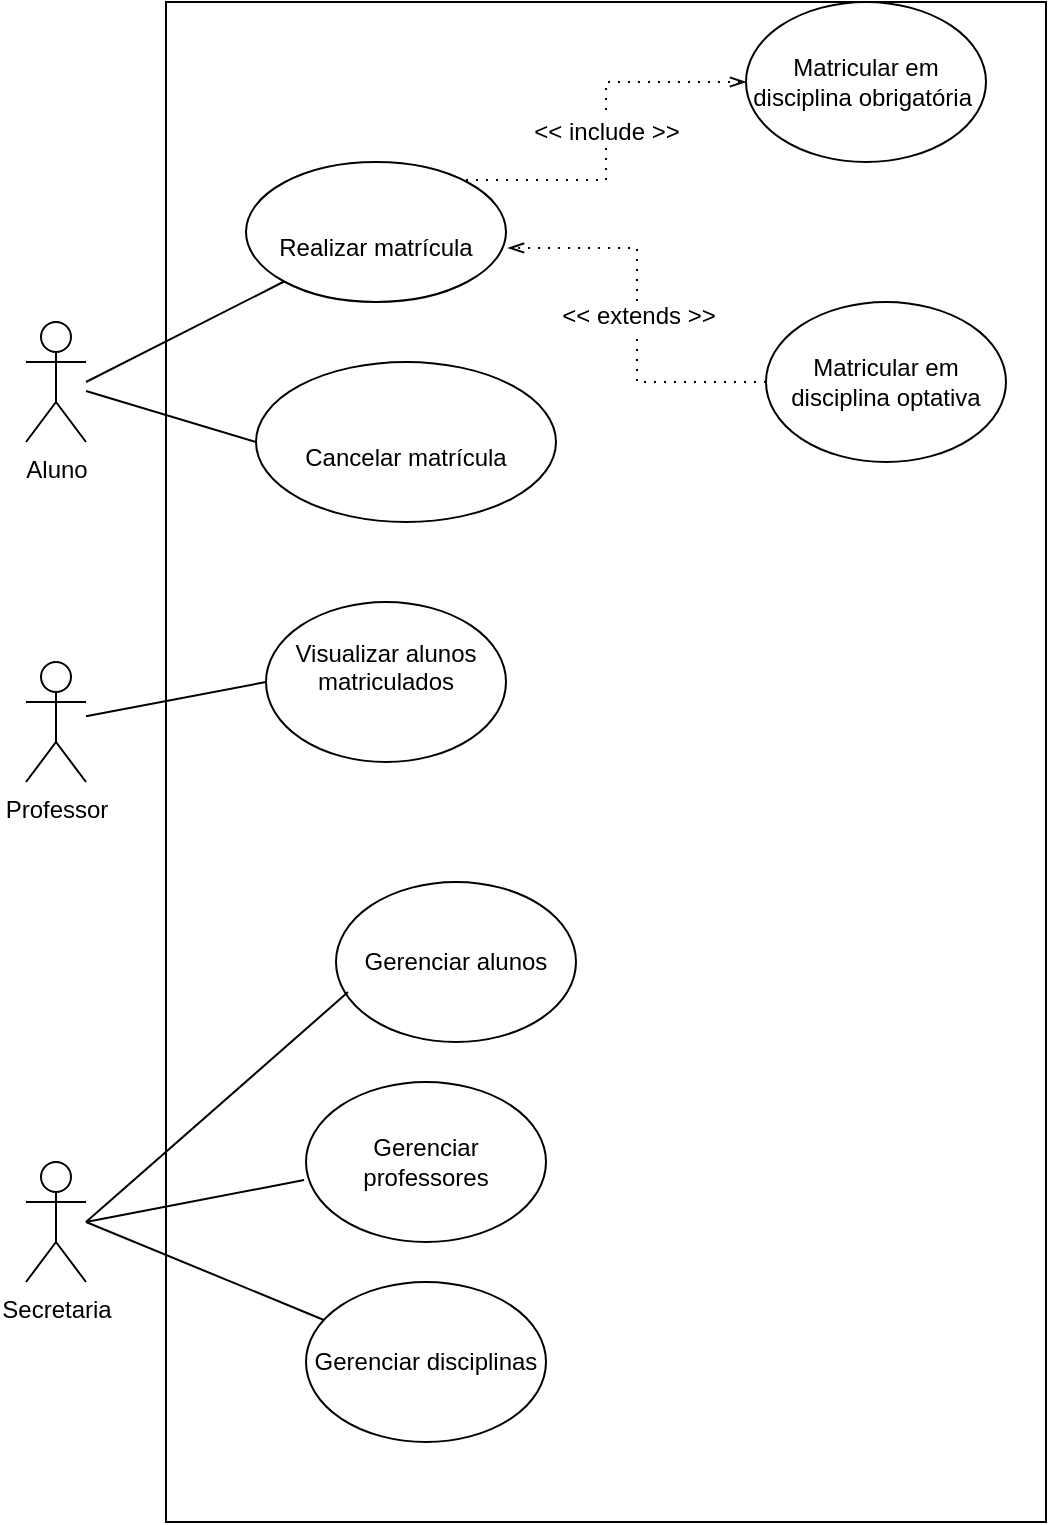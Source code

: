 <mxfile version="21.6.8" type="device">
  <diagram name="Page-1" id="e7e014a7-5840-1c2e-5031-d8a46d1fe8dd">
    <mxGraphModel dx="880" dy="1304" grid="1" gridSize="10" guides="1" tooltips="1" connect="1" arrows="1" fold="1" page="1" pageScale="1" pageWidth="1169" pageHeight="826" background="none" math="0" shadow="0">
      <root>
        <mxCell id="0" />
        <mxCell id="1" parent="0" />
        <mxCell id="8icTBMnaCwf8voEp2aKM-41" value="Aluno" style="shape=umlActor;verticalLabelPosition=bottom;verticalAlign=top;html=1;outlineConnect=0;" parent="1" vertex="1">
          <mxGeometry x="260" y="120" width="30" height="60" as="geometry" />
        </mxCell>
        <mxCell id="8icTBMnaCwf8voEp2aKM-42" value="&lt;br&gt;Realizar matrícula" style="ellipse;whiteSpace=wrap;html=1;verticalAlign=middle;align=center;horizontal=1;" parent="1" vertex="1">
          <mxGeometry x="370" y="40" width="130" height="70" as="geometry" />
        </mxCell>
        <mxCell id="8icTBMnaCwf8voEp2aKM-45" value="" style="endArrow=none;html=1;rounded=0;entryX=0;entryY=1;entryDx=0;entryDy=0;" parent="1" target="8icTBMnaCwf8voEp2aKM-42" edge="1">
          <mxGeometry width="50" height="50" relative="1" as="geometry">
            <mxPoint x="290" y="150" as="sourcePoint" />
            <mxPoint x="560" y="60" as="targetPoint" />
          </mxGeometry>
        </mxCell>
        <mxCell id="8icTBMnaCwf8voEp2aKM-46" value="&lt;br&gt;Cancelar matrícula" style="ellipse;whiteSpace=wrap;html=1;verticalAlign=middle;" parent="1" vertex="1">
          <mxGeometry x="375" y="140" width="150" height="80" as="geometry" />
        </mxCell>
        <mxCell id="8icTBMnaCwf8voEp2aKM-48" value="" style="endArrow=none;html=1;rounded=0;entryX=0;entryY=0.5;entryDx=0;entryDy=0;" parent="1" source="8icTBMnaCwf8voEp2aKM-41" target="8icTBMnaCwf8voEp2aKM-46" edge="1">
          <mxGeometry width="50" height="50" relative="1" as="geometry">
            <mxPoint x="510" y="300" as="sourcePoint" />
            <mxPoint x="560" y="250" as="targetPoint" />
          </mxGeometry>
        </mxCell>
        <mxCell id="8icTBMnaCwf8voEp2aKM-49" value="Professor" style="shape=umlActor;verticalLabelPosition=bottom;verticalAlign=top;html=1;outlineConnect=0;" parent="1" vertex="1">
          <mxGeometry x="260" y="290" width="30" height="60" as="geometry" />
        </mxCell>
        <mxCell id="8icTBMnaCwf8voEp2aKM-52" value="Visualizar alunos matriculados&lt;br&gt;&lt;div style=&quot;&quot;&gt;&lt;div style=&quot;&quot;&gt;&lt;br&gt;&lt;/div&gt;&lt;/div&gt;" style="ellipse;whiteSpace=wrap;html=1;verticalAlign=middle;align=center;" parent="1" vertex="1">
          <mxGeometry x="380" y="260" width="120" height="80" as="geometry" />
        </mxCell>
        <mxCell id="8icTBMnaCwf8voEp2aKM-55" value="" style="endArrow=none;html=1;rounded=0;entryX=0;entryY=0.5;entryDx=0;entryDy=0;" parent="1" source="8icTBMnaCwf8voEp2aKM-49" target="8icTBMnaCwf8voEp2aKM-52" edge="1">
          <mxGeometry width="50" height="50" relative="1" as="geometry">
            <mxPoint x="510" y="300" as="sourcePoint" />
            <mxPoint x="560" y="250" as="targetPoint" />
          </mxGeometry>
        </mxCell>
        <mxCell id="8icTBMnaCwf8voEp2aKM-59" value="Secretaria" style="shape=umlActor;verticalLabelPosition=bottom;verticalAlign=top;html=1;outlineConnect=0;" parent="1" vertex="1">
          <mxGeometry x="260" y="540" width="30" height="60" as="geometry" />
        </mxCell>
        <mxCell id="8icTBMnaCwf8voEp2aKM-61" value="Gerenciar alunos&lt;br&gt;" style="ellipse;whiteSpace=wrap;html=1;" parent="1" vertex="1">
          <mxGeometry x="415" y="400" width="120" height="80" as="geometry" />
        </mxCell>
        <mxCell id="8icTBMnaCwf8voEp2aKM-62" value="Gerenciar professores" style="ellipse;whiteSpace=wrap;html=1;" parent="1" vertex="1">
          <mxGeometry x="400" y="500" width="120" height="80" as="geometry" />
        </mxCell>
        <mxCell id="8icTBMnaCwf8voEp2aKM-64" value="Gerenciar disciplinas" style="ellipse;whiteSpace=wrap;html=1;" parent="1" vertex="1">
          <mxGeometry x="400" y="600" width="120" height="80" as="geometry" />
        </mxCell>
        <mxCell id="8icTBMnaCwf8voEp2aKM-68" value="" style="endArrow=none;html=1;rounded=0;entryX=0.05;entryY=0.688;entryDx=0;entryDy=0;entryPerimeter=0;" parent="1" target="8icTBMnaCwf8voEp2aKM-61" edge="1">
          <mxGeometry width="50" height="50" relative="1" as="geometry">
            <mxPoint x="290" y="570" as="sourcePoint" />
            <mxPoint x="560" y="420" as="targetPoint" />
          </mxGeometry>
        </mxCell>
        <mxCell id="8icTBMnaCwf8voEp2aKM-69" value="" style="endArrow=none;html=1;rounded=0;entryX=-0.008;entryY=0.613;entryDx=0;entryDy=0;entryPerimeter=0;" parent="1" target="8icTBMnaCwf8voEp2aKM-62" edge="1">
          <mxGeometry width="50" height="50" relative="1" as="geometry">
            <mxPoint x="290" y="570" as="sourcePoint" />
            <mxPoint x="560" y="420" as="targetPoint" />
          </mxGeometry>
        </mxCell>
        <mxCell id="8icTBMnaCwf8voEp2aKM-70" value="" style="endArrow=none;html=1;rounded=0;" parent="1" target="8icTBMnaCwf8voEp2aKM-64" edge="1">
          <mxGeometry width="50" height="50" relative="1" as="geometry">
            <mxPoint x="290" y="570" as="sourcePoint" />
            <mxPoint x="560" y="420" as="targetPoint" />
          </mxGeometry>
        </mxCell>
        <mxCell id="5EaXBxKGs_tmeokrfRbl-1" value="Matricular em disciplina obrigatória&amp;nbsp;" style="ellipse;whiteSpace=wrap;html=1;" vertex="1" parent="1">
          <mxGeometry x="620" y="-40" width="120" height="80" as="geometry" />
        </mxCell>
        <mxCell id="5EaXBxKGs_tmeokrfRbl-5" value="Matricular em disciplina optativa" style="ellipse;whiteSpace=wrap;html=1;" vertex="1" parent="1">
          <mxGeometry x="630" y="110" width="120" height="80" as="geometry" />
        </mxCell>
        <mxCell id="5EaXBxKGs_tmeokrfRbl-10" value="&amp;lt;&amp;lt; include &amp;gt;&amp;gt;" style="edgeStyle=elbowEdgeStyle;fontSize=12;html=1;endFill=0;startFill=0;endSize=6;startSize=6;dashed=1;dashPattern=1 4;endArrow=openThin;startArrow=none;rounded=0;entryX=0;entryY=0.5;entryDx=0;entryDy=0;exitX=0.915;exitY=0.129;exitDx=0;exitDy=0;exitPerimeter=0;elbow=horizontal;" edge="1" parent="1" target="5EaXBxKGs_tmeokrfRbl-1">
          <mxGeometry width="160" relative="1" as="geometry">
            <mxPoint x="480.0" y="49.03" as="sourcePoint" />
            <mxPoint x="571.05" as="targetPoint" />
          </mxGeometry>
        </mxCell>
        <mxCell id="5EaXBxKGs_tmeokrfRbl-11" value="&amp;lt;&amp;lt; extends &amp;gt;&amp;gt;" style="edgeStyle=elbowEdgeStyle;fontSize=12;html=1;endFill=0;startFill=0;endSize=6;startSize=6;dashed=1;dashPattern=1 4;endArrow=openThin;startArrow=none;rounded=0;entryX=1.008;entryY=0.614;entryDx=0;entryDy=0;exitX=0;exitY=0.5;exitDx=0;exitDy=0;elbow=horizontal;entryPerimeter=0;" edge="1" parent="1" source="5EaXBxKGs_tmeokrfRbl-5" target="8icTBMnaCwf8voEp2aKM-42">
          <mxGeometry width="160" relative="1" as="geometry">
            <mxPoint x="370" y="150" as="sourcePoint" />
            <mxPoint x="530" y="150" as="targetPoint" />
          </mxGeometry>
        </mxCell>
        <mxCell id="5EaXBxKGs_tmeokrfRbl-13" value="" style="rounded=0;whiteSpace=wrap;html=1;fillColor=none;" vertex="1" parent="1">
          <mxGeometry x="330" y="-40" width="440" height="760" as="geometry" />
        </mxCell>
      </root>
    </mxGraphModel>
  </diagram>
</mxfile>
